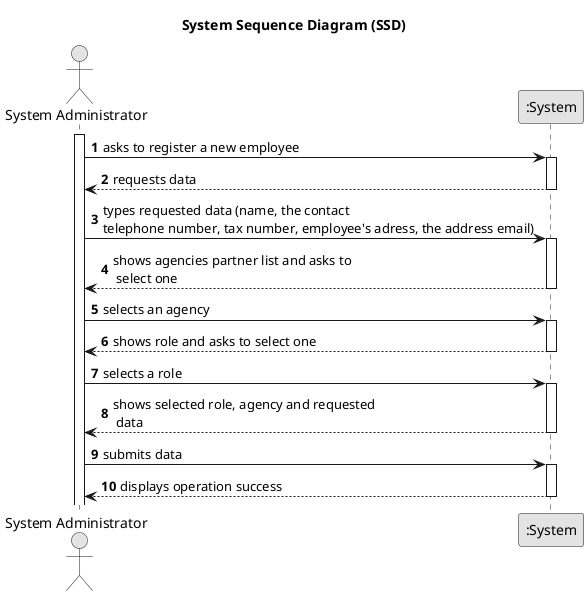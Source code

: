 @startuml
skinparam monochrome true
skinparam packageStyle rectangle
skinparam shadowing false

title System Sequence Diagram (SSD)

autonumber

actor "System Administrator" as Employee
participant ":System" as System

activate Employee

    Employee -> System : asks to register a new employee
    activate System

        System --> Employee : requests data
    deactivate System

    Employee -> System : types requested data (name, the contact \ntelephone number, tax number, employee's adress, the address email)
    activate System

        System --> Employee : shows agencies partner list and asks to \n select one
    deactivate System

    Employee -> System : selects an agency
    activate System


    System --> Employee : shows role and asks to select one
        deactivate System

    Employee -> System : selects a role
            activate System


        System --> Employee : shows selected role, agency and requested \n data
    deactivate System

    Employee -> System : submits data
    activate System

        System --> Employee : displays operation success
    deactivate System

@enduml